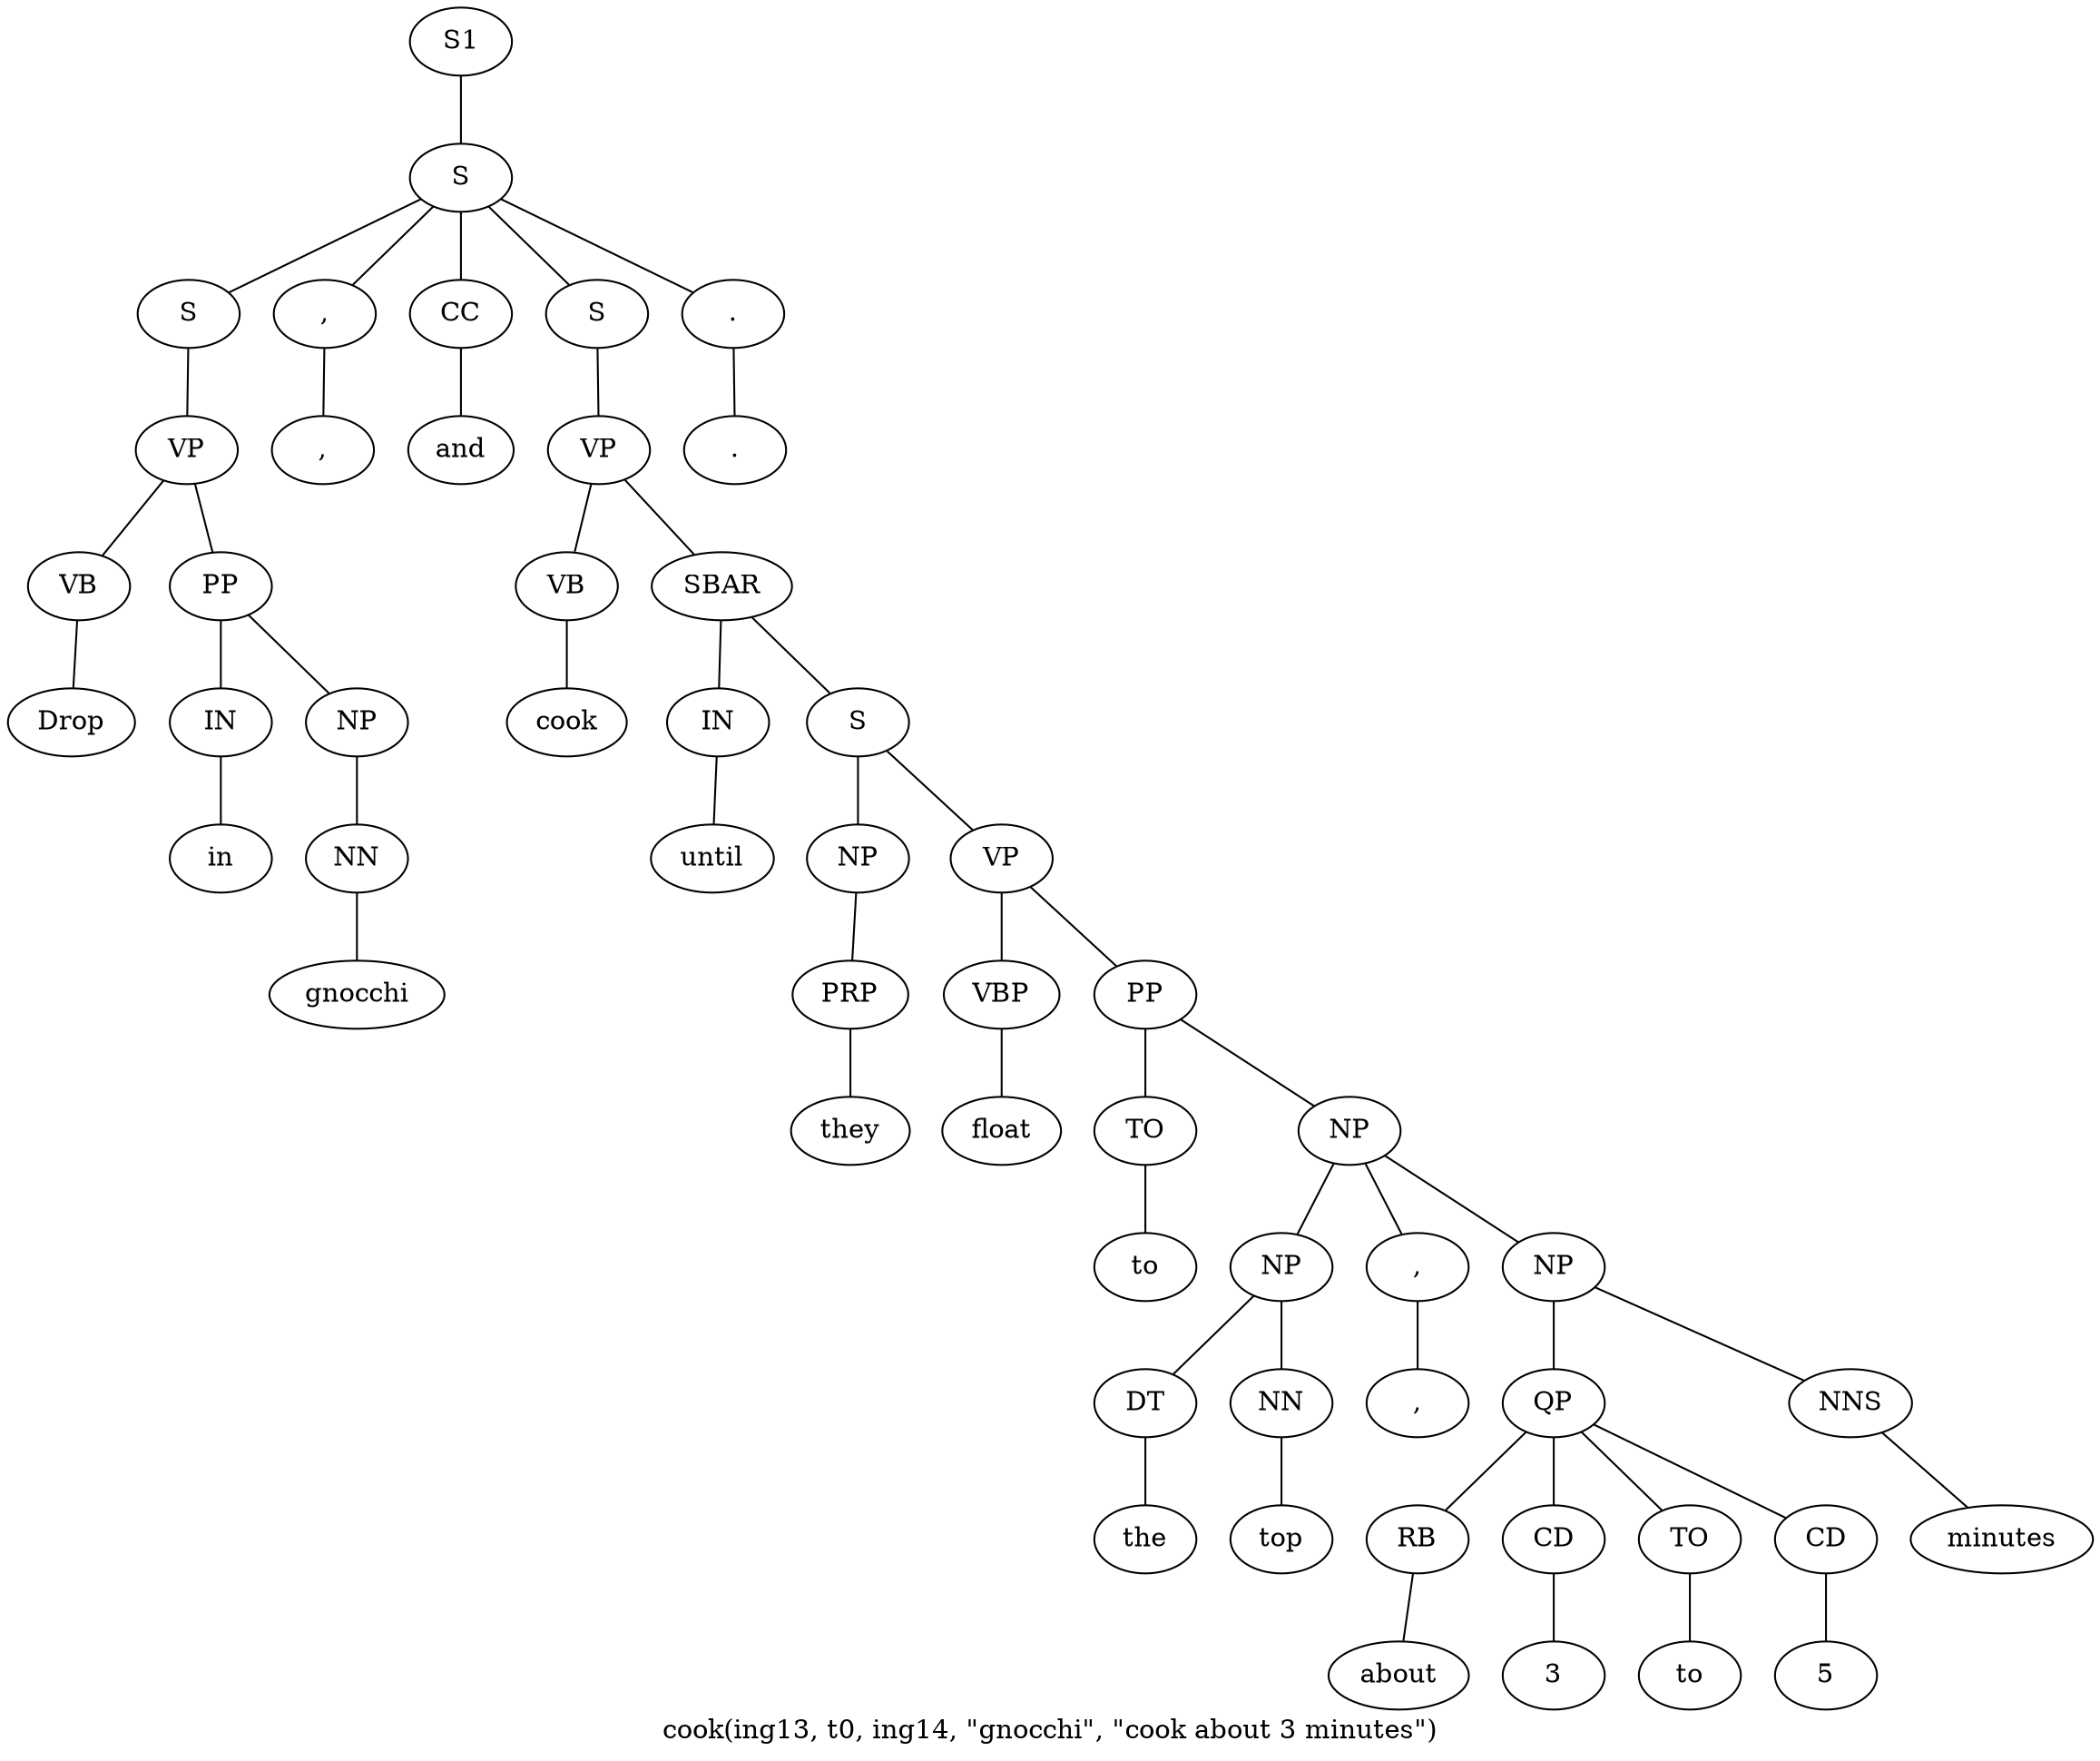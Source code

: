 graph SyntaxGraph {
	label = "cook(ing13, t0, ing14, \"gnocchi\", \"cook about 3 minutes\")";
	Node0 [label="S1"];
	Node1 [label="S"];
	Node2 [label="S"];
	Node3 [label="VP"];
	Node4 [label="VB"];
	Node5 [label="Drop"];
	Node6 [label="PP"];
	Node7 [label="IN"];
	Node8 [label="in"];
	Node9 [label="NP"];
	Node10 [label="NN"];
	Node11 [label="gnocchi"];
	Node12 [label=","];
	Node13 [label=","];
	Node14 [label="CC"];
	Node15 [label="and"];
	Node16 [label="S"];
	Node17 [label="VP"];
	Node18 [label="VB"];
	Node19 [label="cook"];
	Node20 [label="SBAR"];
	Node21 [label="IN"];
	Node22 [label="until"];
	Node23 [label="S"];
	Node24 [label="NP"];
	Node25 [label="PRP"];
	Node26 [label="they"];
	Node27 [label="VP"];
	Node28 [label="VBP"];
	Node29 [label="float"];
	Node30 [label="PP"];
	Node31 [label="TO"];
	Node32 [label="to"];
	Node33 [label="NP"];
	Node34 [label="NP"];
	Node35 [label="DT"];
	Node36 [label="the"];
	Node37 [label="NN"];
	Node38 [label="top"];
	Node39 [label=","];
	Node40 [label=","];
	Node41 [label="NP"];
	Node42 [label="QP"];
	Node43 [label="RB"];
	Node44 [label="about"];
	Node45 [label="CD"];
	Node46 [label="3"];
	Node47 [label="TO"];
	Node48 [label="to"];
	Node49 [label="CD"];
	Node50 [label="5"];
	Node51 [label="NNS"];
	Node52 [label="minutes"];
	Node53 [label="."];
	Node54 [label="."];

	Node0 -- Node1;
	Node1 -- Node2;
	Node1 -- Node12;
	Node1 -- Node14;
	Node1 -- Node16;
	Node1 -- Node53;
	Node2 -- Node3;
	Node3 -- Node4;
	Node3 -- Node6;
	Node4 -- Node5;
	Node6 -- Node7;
	Node6 -- Node9;
	Node7 -- Node8;
	Node9 -- Node10;
	Node10 -- Node11;
	Node12 -- Node13;
	Node14 -- Node15;
	Node16 -- Node17;
	Node17 -- Node18;
	Node17 -- Node20;
	Node18 -- Node19;
	Node20 -- Node21;
	Node20 -- Node23;
	Node21 -- Node22;
	Node23 -- Node24;
	Node23 -- Node27;
	Node24 -- Node25;
	Node25 -- Node26;
	Node27 -- Node28;
	Node27 -- Node30;
	Node28 -- Node29;
	Node30 -- Node31;
	Node30 -- Node33;
	Node31 -- Node32;
	Node33 -- Node34;
	Node33 -- Node39;
	Node33 -- Node41;
	Node34 -- Node35;
	Node34 -- Node37;
	Node35 -- Node36;
	Node37 -- Node38;
	Node39 -- Node40;
	Node41 -- Node42;
	Node41 -- Node51;
	Node42 -- Node43;
	Node42 -- Node45;
	Node42 -- Node47;
	Node42 -- Node49;
	Node43 -- Node44;
	Node45 -- Node46;
	Node47 -- Node48;
	Node49 -- Node50;
	Node51 -- Node52;
	Node53 -- Node54;
}